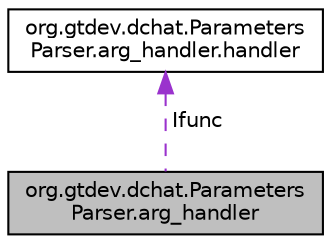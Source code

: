 digraph "org.gtdev.dchat.ParametersParser.arg_handler"
{
  edge [fontname="Helvetica",fontsize="10",labelfontname="Helvetica",labelfontsize="10"];
  node [fontname="Helvetica",fontsize="10",shape=record];
  Node1 [label="org.gtdev.dchat.Parameters\lParser.arg_handler",height=0.2,width=0.4,color="black", fillcolor="grey75", style="filled", fontcolor="black"];
  Node2 -> Node1 [dir="back",color="darkorchid3",fontsize="10",style="dashed",label=" Ifunc" ,fontname="Helvetica"];
  Node2 [label="org.gtdev.dchat.Parameters\lParser.arg_handler.handler",height=0.2,width=0.4,color="black", fillcolor="white", style="filled",URL="$interfaceorg_1_1gtdev_1_1dchat_1_1ParametersParser_1_1arg__handler_1_1handler.html",tooltip="Function interface of handler function. "];
}
